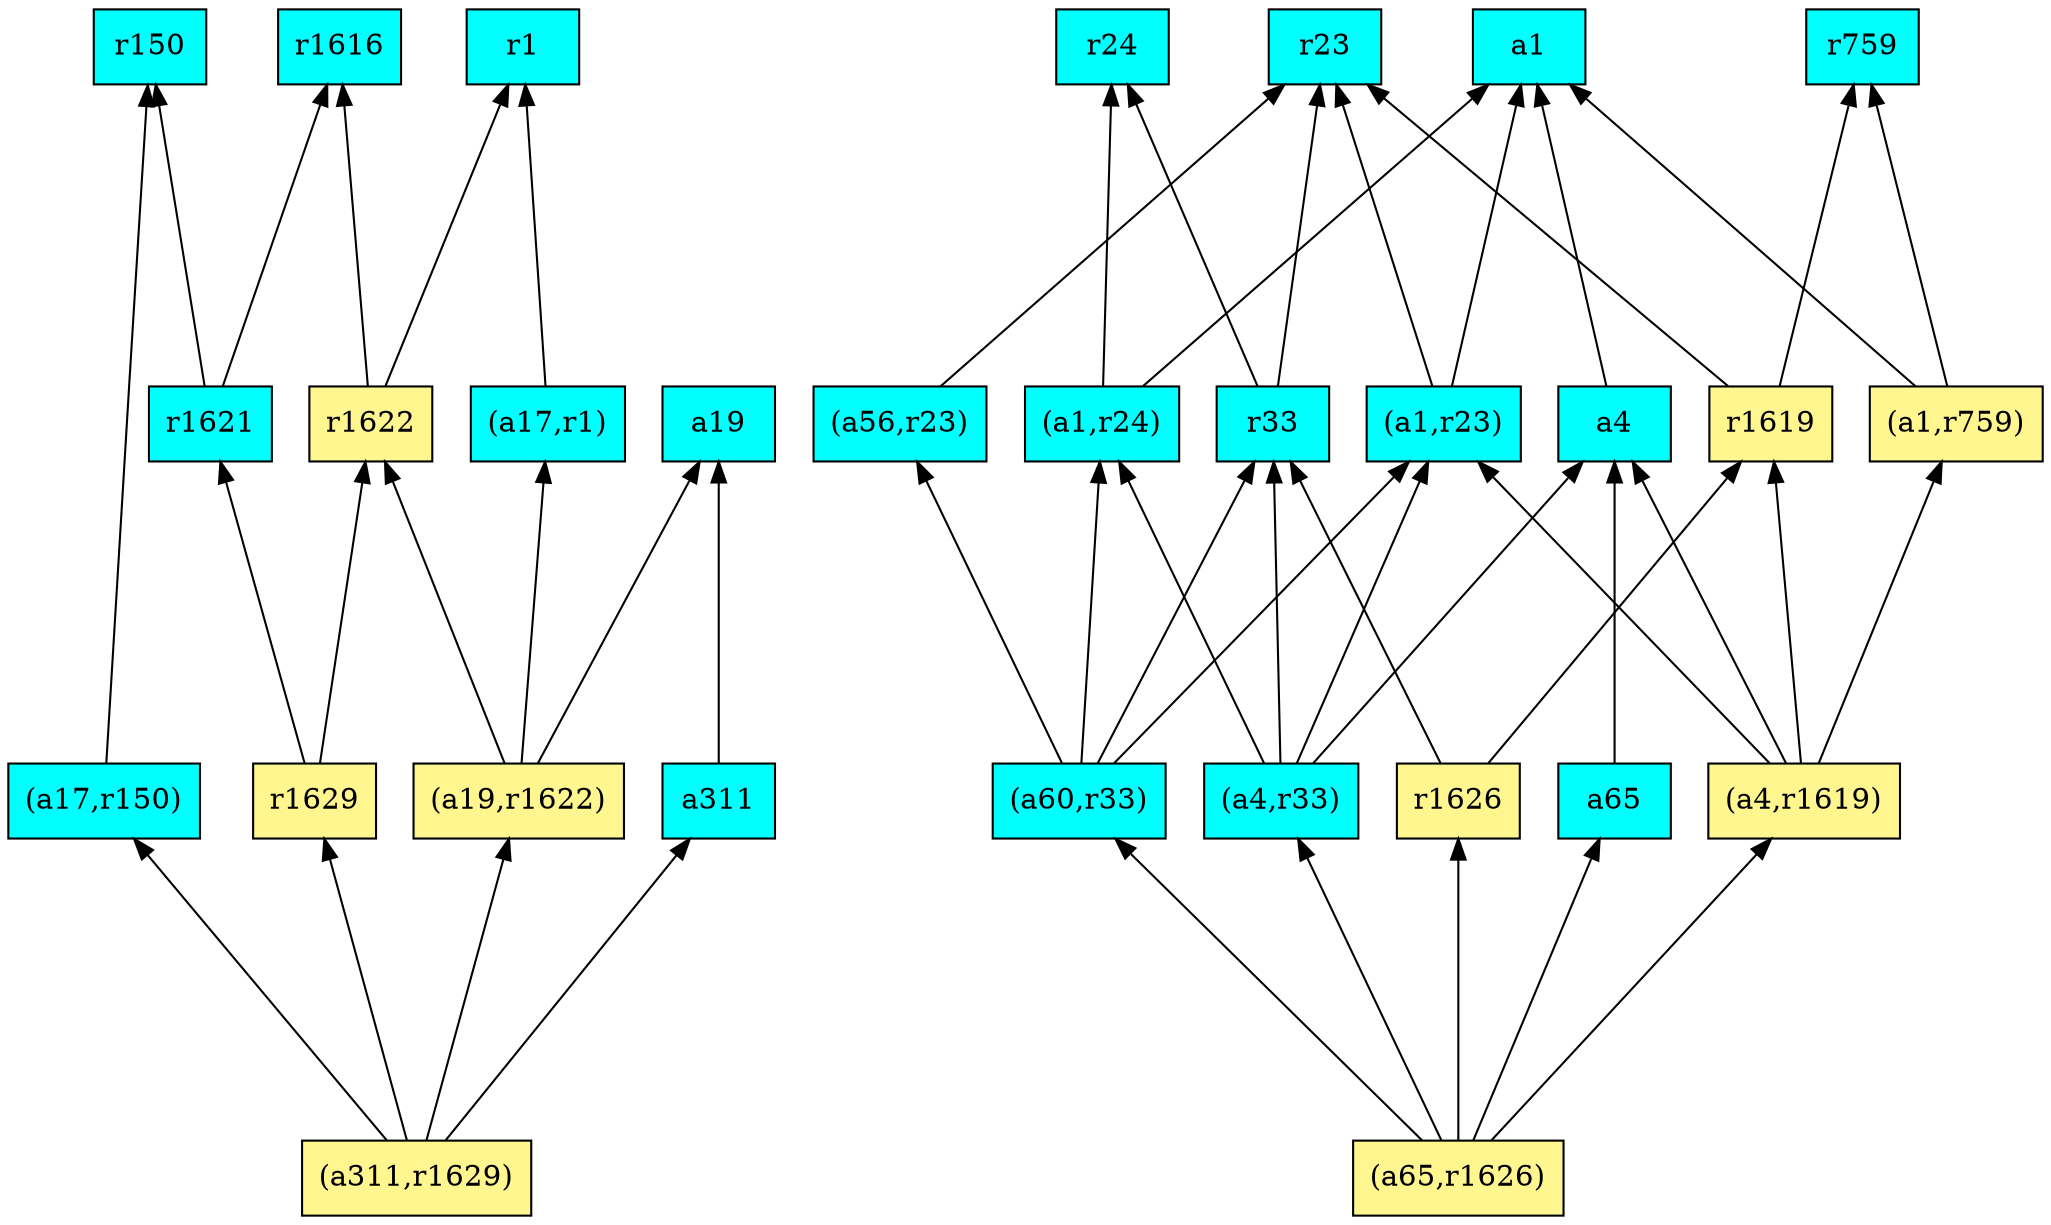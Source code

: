 digraph G {
rankdir=BT;ranksep="2.0";
"r1621" [shape=record,fillcolor=cyan,style=filled,label="{r1621}"];
"(a56,r23)" [shape=record,fillcolor=cyan,style=filled,label="{(a56,r23)}"];
"r1619" [shape=record,fillcolor=khaki1,style=filled,label="{r1619}"];
"(a4,r33)" [shape=record,fillcolor=cyan,style=filled,label="{(a4,r33)}"];
"a311" [shape=record,fillcolor=cyan,style=filled,label="{a311}"];
"a65" [shape=record,fillcolor=cyan,style=filled,label="{a65}"];
"r1626" [shape=record,fillcolor=khaki1,style=filled,label="{r1626}"];
"r150" [shape=record,fillcolor=cyan,style=filled,label="{r150}"];
"(a311,r1629)" [shape=record,fillcolor=khaki1,style=filled,label="{(a311,r1629)}"];
"r759" [shape=record,fillcolor=cyan,style=filled,label="{r759}"];
"(a17,r1)" [shape=record,fillcolor=cyan,style=filled,label="{(a17,r1)}"];
"r1629" [shape=record,fillcolor=khaki1,style=filled,label="{r1629}"];
"a1" [shape=record,fillcolor=cyan,style=filled,label="{a1}"];
"r1616" [shape=record,fillcolor=cyan,style=filled,label="{r1616}"];
"(a1,r759)" [shape=record,fillcolor=khaki1,style=filled,label="{(a1,r759)}"];
"(a1,r23)" [shape=record,fillcolor=cyan,style=filled,label="{(a1,r23)}"];
"(a1,r24)" [shape=record,fillcolor=cyan,style=filled,label="{(a1,r24)}"];
"(a19,r1622)" [shape=record,fillcolor=khaki1,style=filled,label="{(a19,r1622)}"];
"(a4,r1619)" [shape=record,fillcolor=khaki1,style=filled,label="{(a4,r1619)}"];
"a4" [shape=record,fillcolor=cyan,style=filled,label="{a4}"];
"r24" [shape=record,fillcolor=cyan,style=filled,label="{r24}"];
"r1622" [shape=record,fillcolor=khaki1,style=filled,label="{r1622}"];
"r23" [shape=record,fillcolor=cyan,style=filled,label="{r23}"];
"r33" [shape=record,fillcolor=cyan,style=filled,label="{r33}"];
"a19" [shape=record,fillcolor=cyan,style=filled,label="{a19}"];
"(a60,r33)" [shape=record,fillcolor=cyan,style=filled,label="{(a60,r33)}"];
"r1" [shape=record,fillcolor=cyan,style=filled,label="{r1}"];
"(a65,r1626)" [shape=record,fillcolor=khaki1,style=filled,label="{(a65,r1626)}"];
"(a17,r150)" [shape=record,fillcolor=cyan,style=filled,label="{(a17,r150)}"];
"r1621" -> "r150"
"r1621" -> "r1616"
"(a56,r23)" -> "r23"
"r1619" -> "r759"
"r1619" -> "r23"
"(a4,r33)" -> "a4"
"(a4,r33)" -> "(a1,r23)"
"(a4,r33)" -> "(a1,r24)"
"(a4,r33)" -> "r33"
"a311" -> "a19"
"a65" -> "a4"
"r1626" -> "r1619"
"r1626" -> "r33"
"(a311,r1629)" -> "(a19,r1622)"
"(a311,r1629)" -> "a311"
"(a311,r1629)" -> "(a17,r150)"
"(a311,r1629)" -> "r1629"
"(a17,r1)" -> "r1"
"r1629" -> "r1621"
"r1629" -> "r1622"
"(a1,r759)" -> "a1"
"(a1,r759)" -> "r759"
"(a1,r23)" -> "a1"
"(a1,r23)" -> "r23"
"(a1,r24)" -> "a1"
"(a1,r24)" -> "r24"
"(a19,r1622)" -> "a19"
"(a19,r1622)" -> "r1622"
"(a19,r1622)" -> "(a17,r1)"
"(a4,r1619)" -> "a4"
"(a4,r1619)" -> "r1619"
"(a4,r1619)" -> "(a1,r759)"
"(a4,r1619)" -> "(a1,r23)"
"a4" -> "a1"
"r1622" -> "r1"
"r1622" -> "r1616"
"r33" -> "r24"
"r33" -> "r23"
"(a60,r33)" -> "(a56,r23)"
"(a60,r33)" -> "(a1,r23)"
"(a60,r33)" -> "(a1,r24)"
"(a60,r33)" -> "r33"
"(a65,r1626)" -> "(a4,r33)"
"(a65,r1626)" -> "(a4,r1619)"
"(a65,r1626)" -> "a65"
"(a65,r1626)" -> "r1626"
"(a65,r1626)" -> "(a60,r33)"
"(a17,r150)" -> "r150"
}